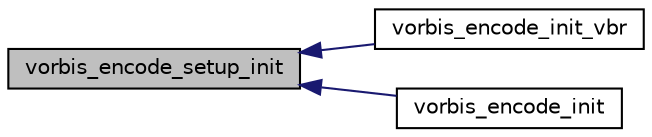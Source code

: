 digraph "vorbis_encode_setup_init"
{
  edge [fontname="Helvetica",fontsize="10",labelfontname="Helvetica",labelfontsize="10"];
  node [fontname="Helvetica",fontsize="10",shape=record];
  rankdir="LR";
  Node1 [label="vorbis_encode_setup_init",height=0.2,width=0.4,color="black", fillcolor="grey75", style="filled", fontcolor="black"];
  Node1 -> Node2 [dir="back",color="midnightblue",fontsize="10",style="solid",fontname="Helvetica"];
  Node2 [label="vorbis_encode_init_vbr",height=0.2,width=0.4,color="black", fillcolor="white", style="filled",URL="$vorbisenc_8h.html#ab4e3d96c3008a29c615271d1f551c2a0"];
  Node1 -> Node3 [dir="back",color="midnightblue",fontsize="10",style="solid",fontname="Helvetica"];
  Node3 [label="vorbis_encode_init",height=0.2,width=0.4,color="black", fillcolor="white", style="filled",URL="$vorbisenc_8h.html#a6571d9c349c540491256f1083e1ede71"];
}
